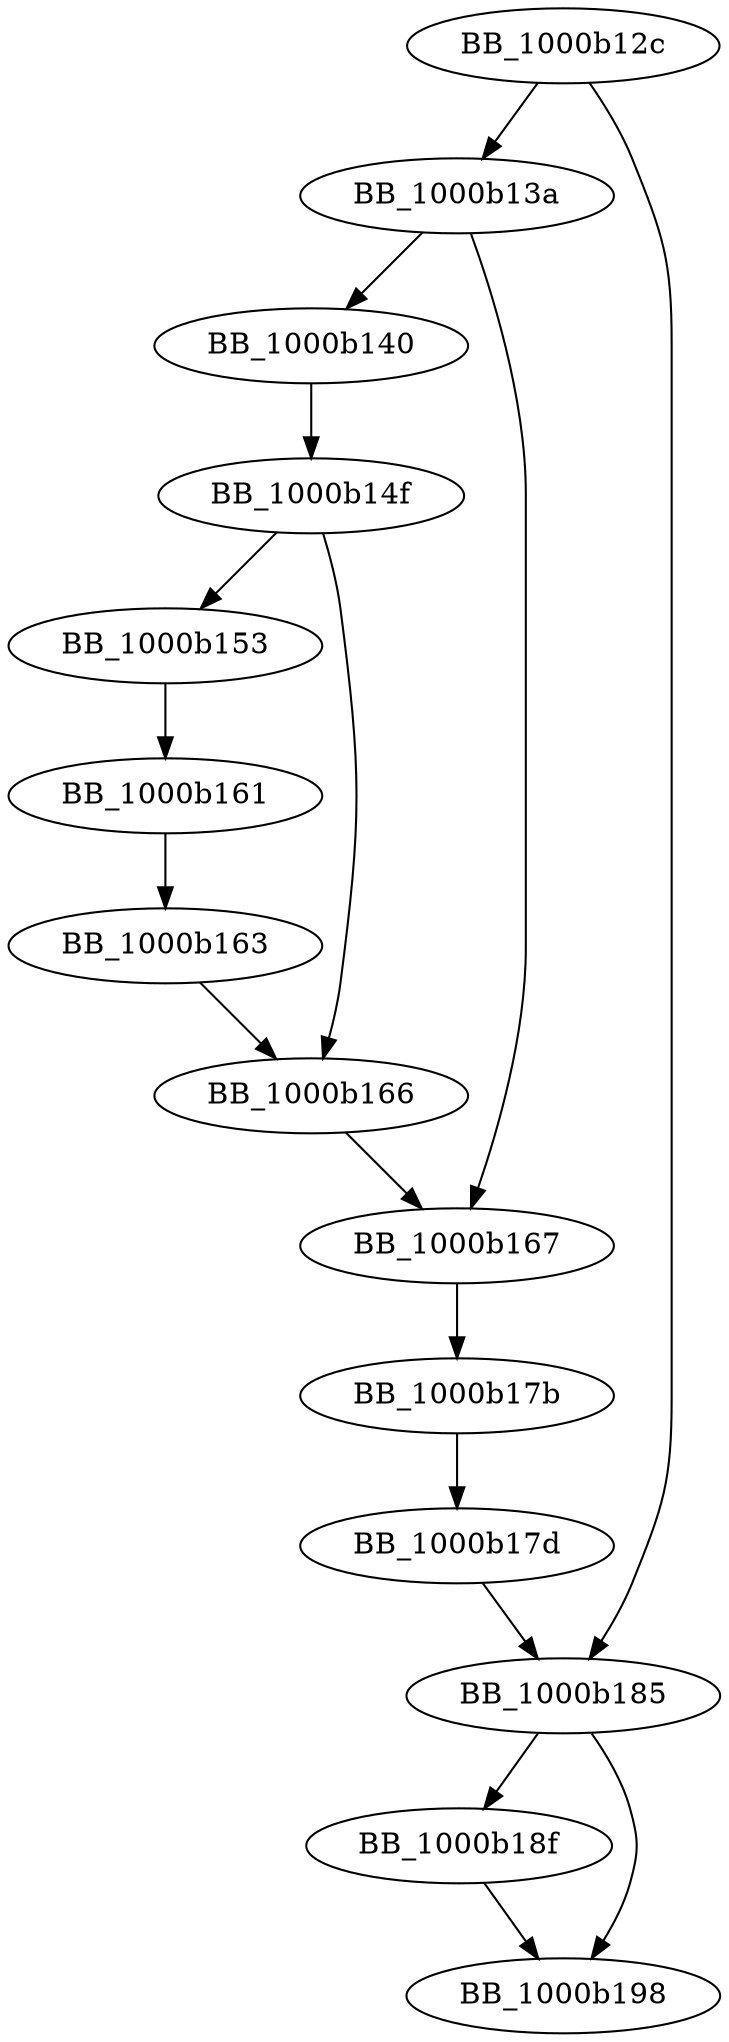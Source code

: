 DiGraph __freeptd{
BB_1000b12c->BB_1000b13a
BB_1000b12c->BB_1000b185
BB_1000b13a->BB_1000b140
BB_1000b13a->BB_1000b167
BB_1000b140->BB_1000b14f
BB_1000b14f->BB_1000b153
BB_1000b14f->BB_1000b166
BB_1000b153->BB_1000b161
BB_1000b161->BB_1000b163
BB_1000b163->BB_1000b166
BB_1000b166->BB_1000b167
BB_1000b167->BB_1000b17b
BB_1000b17b->BB_1000b17d
BB_1000b17d->BB_1000b185
BB_1000b185->BB_1000b18f
BB_1000b185->BB_1000b198
BB_1000b18f->BB_1000b198
}
